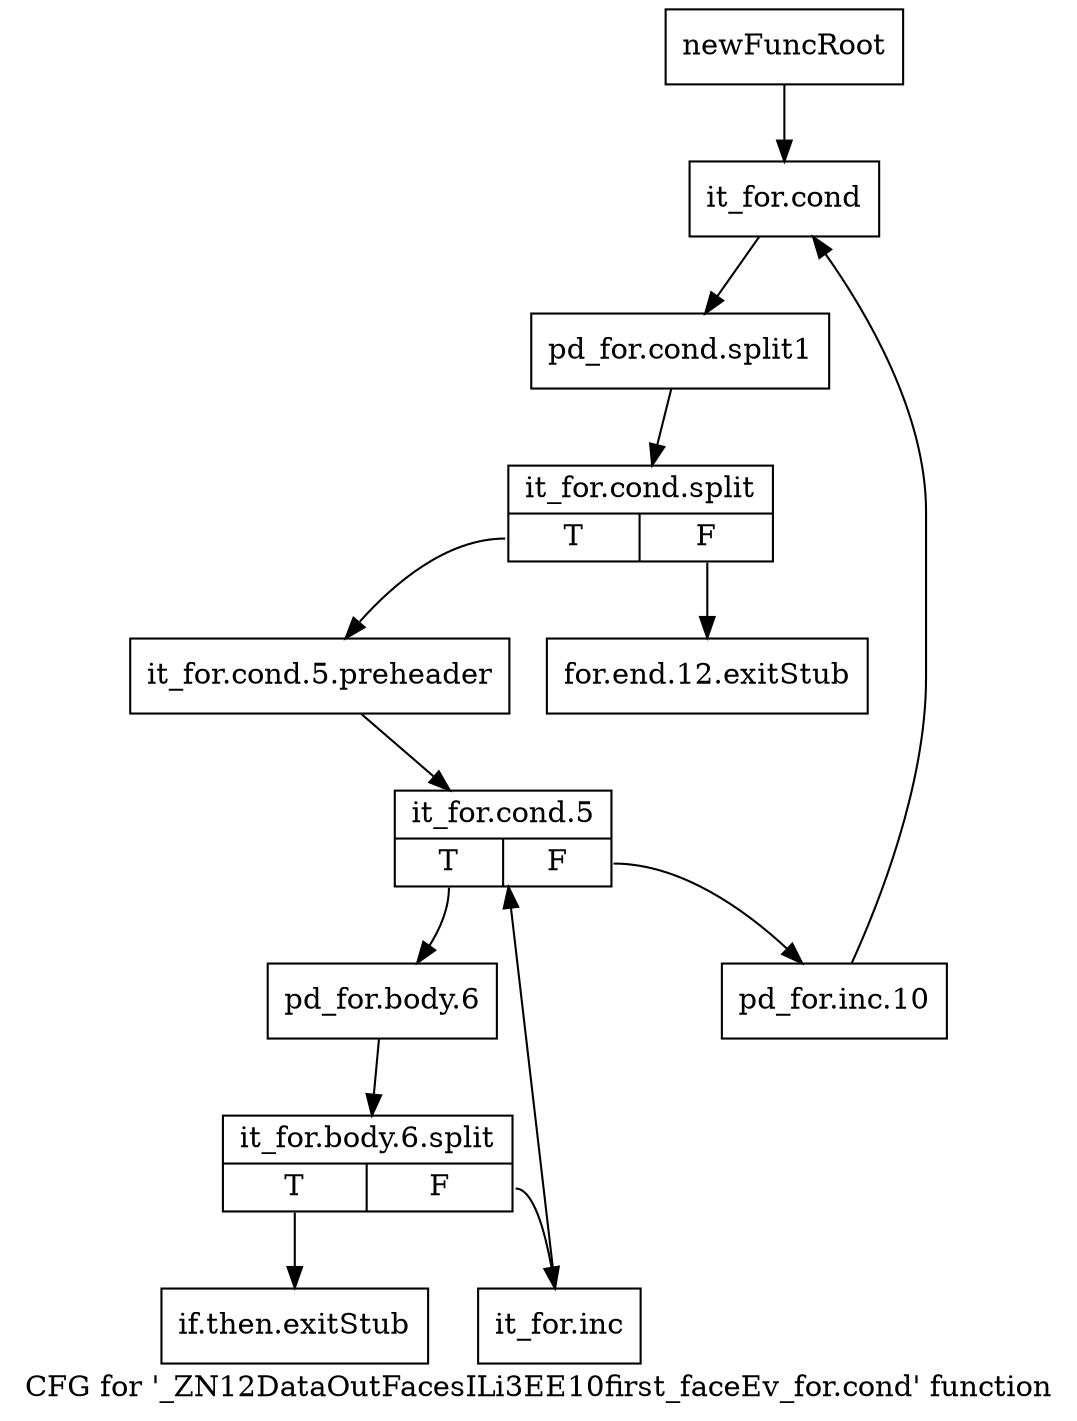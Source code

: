 digraph "CFG for '_ZN12DataOutFacesILi3EE10first_faceEv_for.cond' function" {
	label="CFG for '_ZN12DataOutFacesILi3EE10first_faceEv_for.cond' function";

	Node0x8d883f0 [shape=record,label="{newFuncRoot}"];
	Node0x8d883f0 -> Node0x8d884e0;
	Node0x8d88440 [shape=record,label="{for.end.12.exitStub}"];
	Node0x8d88490 [shape=record,label="{if.then.exitStub}"];
	Node0x8d884e0 [shape=record,label="{it_for.cond}"];
	Node0x8d884e0 -> Node0xc3b0040;
	Node0xc3b0040 [shape=record,label="{pd_for.cond.split1}"];
	Node0xc3b0040 -> Node0xb810b10;
	Node0xb810b10 [shape=record,label="{it_for.cond.split|{<s0>T|<s1>F}}"];
	Node0xb810b10:s0 -> Node0x8d88530;
	Node0xb810b10:s1 -> Node0x8d88440;
	Node0x8d88530 [shape=record,label="{it_for.cond.5.preheader}"];
	Node0x8d88530 -> Node0x8d88580;
	Node0x8d88580 [shape=record,label="{it_for.cond.5|{<s0>T|<s1>F}}"];
	Node0x8d88580:s0 -> Node0x8d88620;
	Node0x8d88580:s1 -> Node0x8d885d0;
	Node0x8d885d0 [shape=record,label="{pd_for.inc.10}"];
	Node0x8d885d0 -> Node0x8d884e0;
	Node0x8d88620 [shape=record,label="{pd_for.body.6}"];
	Node0x8d88620 -> Node0xb810ac0;
	Node0xb810ac0 [shape=record,label="{it_for.body.6.split|{<s0>T|<s1>F}}"];
	Node0xb810ac0:s0 -> Node0x8d88490;
	Node0xb810ac0:s1 -> Node0x8d886c0;
	Node0x8d886c0 [shape=record,label="{it_for.inc}"];
	Node0x8d886c0 -> Node0x8d88580;
}
